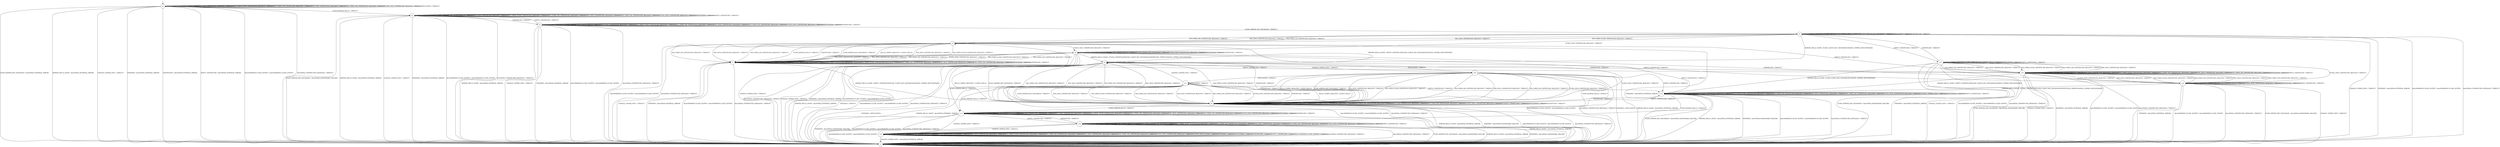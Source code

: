 digraph g {

	s0 [shape="circle" label="s0"];
	s1 [shape="circle" label="s1"];
	s2 [shape="circle" label="s2"];
	s3 [shape="circle" label="s3"];
	s4 [shape="circle" label="s4"];
	s5 [shape="circle" label="s5"];
	s6 [shape="circle" label="s6"];
	s7 [shape="circle" label="s7"];
	s8 [shape="circle" label="s8"];
	s9 [shape="circle" label="s9"];
	s10 [shape="circle" label="s10"];
	s11 [shape="circle" label="s11"];
	s12 [shape="circle" label="s12"];
	s13 [shape="circle" label="s13"];
	s14 [shape="circle" label="s14"];
	s15 [shape="circle" label="s15"];
	s16 [shape="circle" label="s16"];
	s17 [shape="circle" label="s17"];
	s18 [shape="circle" label="s18"];
	s0 -> s0 [label="HELLO_VERIFY_REQUEST / CLIENT_HELLO"];
	s0 -> s2 [label="ECDH_SERVER_HELLO / TIMEOUT"];
	s0 -> s1 [label="ECDH_SERVER_KEY_EXCHANGE / Alert(FATAL,INTERNAL_ERROR)"];
	s0 -> s0 [label="RSA_SIGN_CERTIFICATE_REQUEST / TIMEOUT"];
	s0 -> s0 [label="RSA_FIXED_ECDH_CERTIFICATE_REQUEST / TIMEOUT"];
	s0 -> s0 [label="RSA_FIXED_DH_CERTIFICATE_REQUEST / TIMEOUT"];
	s0 -> s0 [label="DSS_SIGN_CERTIFICATE_REQUEST / TIMEOUT"];
	s0 -> s0 [label="DSS_FIXED_DH_CERTIFICATE_REQUEST / TIMEOUT"];
	s0 -> s0 [label="ECDSA_SIGN_CERTIFICATE_REQUEST / TIMEOUT"];
	s0 -> s1 [label="SERVER_HELLO_DONE / Alert(FATAL,INTERNAL_ERROR)"];
	s0 -> s1 [label="CHANGE_CIPHER_SPEC / TIMEOUT"];
	s0 -> s1 [label="FINISHED / Alert(FATAL,INTERNAL_ERROR)"];
	s0 -> s0 [label="APPLICATION / TIMEOUT"];
	s0 -> s1 [label="CERTIFICATE / Alert(FATAL,INTERNAL_ERROR)"];
	s0 -> s1 [label="EMPTY_CERTIFICATE / Alert(FATAL,INTERNAL_ERROR)"];
	s0 -> s1 [label="Alert(WARNING,CLOSE_NOTIFY) / Alert(WARNING,CLOSE_NOTIFY)"];
	s0 -> s1 [label="Alert(FATAL,UNEXPECTED_MESSAGE) / TIMEOUT"];
	s1 -> s1 [label="HELLO_VERIFY_REQUEST / TIMEOUT"];
	s1 -> s1 [label="ECDH_SERVER_HELLO / TIMEOUT"];
	s1 -> s1 [label="ECDH_SERVER_KEY_EXCHANGE / TIMEOUT"];
	s1 -> s1 [label="RSA_SIGN_CERTIFICATE_REQUEST / TIMEOUT"];
	s1 -> s1 [label="RSA_FIXED_ECDH_CERTIFICATE_REQUEST / TIMEOUT"];
	s1 -> s1 [label="RSA_FIXED_DH_CERTIFICATE_REQUEST / TIMEOUT"];
	s1 -> s1 [label="DSS_SIGN_CERTIFICATE_REQUEST / TIMEOUT"];
	s1 -> s1 [label="DSS_FIXED_DH_CERTIFICATE_REQUEST / TIMEOUT"];
	s1 -> s1 [label="ECDSA_SIGN_CERTIFICATE_REQUEST / TIMEOUT"];
	s1 -> s1 [label="SERVER_HELLO_DONE / TIMEOUT"];
	s1 -> s1 [label="CHANGE_CIPHER_SPEC / TIMEOUT"];
	s1 -> s1 [label="FINISHED / TIMEOUT"];
	s1 -> s1 [label="APPLICATION / TIMEOUT"];
	s1 -> s1 [label="CERTIFICATE / TIMEOUT"];
	s1 -> s1 [label="EMPTY_CERTIFICATE / TIMEOUT"];
	s1 -> s1 [label="Alert(WARNING,CLOSE_NOTIFY) / TIMEOUT"];
	s1 -> s1 [label="Alert(FATAL,UNEXPECTED_MESSAGE) / TIMEOUT"];
	s2 -> s2 [label="HELLO_VERIFY_REQUEST / CLIENT_HELLO"];
	s2 -> s2 [label="ECDH_SERVER_HELLO / TIMEOUT"];
	s2 -> s1 [label="ECDH_SERVER_KEY_EXCHANGE / Alert(FATAL,HANDSHAKE_FAILURE)"];
	s2 -> s2 [label="RSA_SIGN_CERTIFICATE_REQUEST / TIMEOUT"];
	s2 -> s2 [label="RSA_FIXED_ECDH_CERTIFICATE_REQUEST / TIMEOUT"];
	s2 -> s2 [label="RSA_FIXED_DH_CERTIFICATE_REQUEST / TIMEOUT"];
	s2 -> s2 [label="DSS_SIGN_CERTIFICATE_REQUEST / TIMEOUT"];
	s2 -> s2 [label="DSS_FIXED_DH_CERTIFICATE_REQUEST / TIMEOUT"];
	s2 -> s2 [label="ECDSA_SIGN_CERTIFICATE_REQUEST / TIMEOUT"];
	s2 -> s1 [label="SERVER_HELLO_DONE / Alert(FATAL,INTERNAL_ERROR)"];
	s2 -> s1 [label="CHANGE_CIPHER_SPEC / TIMEOUT"];
	s2 -> s1 [label="FINISHED / Alert(FATAL,INTERNAL_ERROR)"];
	s2 -> s2 [label="APPLICATION / TIMEOUT"];
	s2 -> s3 [label="CERTIFICATE / TIMEOUT"];
	s2 -> s2 [label="EMPTY_CERTIFICATE / TIMEOUT"];
	s2 -> s1 [label="Alert(WARNING,CLOSE_NOTIFY) / Alert(WARNING,CLOSE_NOTIFY)"];
	s2 -> s1 [label="Alert(FATAL,UNEXPECTED_MESSAGE) / TIMEOUT"];
	s3 -> s3 [label="HELLO_VERIFY_REQUEST / CLIENT_HELLO"];
	s3 -> s3 [label="ECDH_SERVER_HELLO / TIMEOUT"];
	s3 -> s4 [label="ECDH_SERVER_KEY_EXCHANGE / TIMEOUT"];
	s3 -> s3 [label="RSA_SIGN_CERTIFICATE_REQUEST / TIMEOUT"];
	s3 -> s3 [label="RSA_FIXED_ECDH_CERTIFICATE_REQUEST / TIMEOUT"];
	s3 -> s3 [label="RSA_FIXED_DH_CERTIFICATE_REQUEST / TIMEOUT"];
	s3 -> s3 [label="DSS_SIGN_CERTIFICATE_REQUEST / TIMEOUT"];
	s3 -> s3 [label="DSS_FIXED_DH_CERTIFICATE_REQUEST / TIMEOUT"];
	s3 -> s3 [label="ECDSA_SIGN_CERTIFICATE_REQUEST / TIMEOUT"];
	s3 -> s1 [label="SERVER_HELLO_DONE / Alert(FATAL,INTERNAL_ERROR)"];
	s3 -> s1 [label="CHANGE_CIPHER_SPEC / TIMEOUT"];
	s3 -> s1 [label="FINISHED / Alert(FATAL,INTERNAL_ERROR)"];
	s3 -> s3 [label="APPLICATION / TIMEOUT"];
	s3 -> s3 [label="CERTIFICATE / TIMEOUT"];
	s3 -> s2 [label="EMPTY_CERTIFICATE / TIMEOUT"];
	s3 -> s1 [label="Alert(WARNING,CLOSE_NOTIFY) / Alert(WARNING,CLOSE_NOTIFY)"];
	s3 -> s1 [label="Alert(FATAL,UNEXPECTED_MESSAGE) / TIMEOUT"];
	s4 -> s4 [label="HELLO_VERIFY_REQUEST / CLIENT_HELLO"];
	s4 -> s4 [label="ECDH_SERVER_HELLO / TIMEOUT"];
	s4 -> s4 [label="ECDH_SERVER_KEY_EXCHANGE / TIMEOUT"];
	s4 -> s5 [label="RSA_SIGN_CERTIFICATE_REQUEST / TIMEOUT"];
	s4 -> s5 [label="RSA_FIXED_ECDH_CERTIFICATE_REQUEST / TIMEOUT"];
	s4 -> s5 [label="RSA_FIXED_DH_CERTIFICATE_REQUEST / TIMEOUT"];
	s4 -> s5 [label="DSS_SIGN_CERTIFICATE_REQUEST / TIMEOUT"];
	s4 -> s5 [label="DSS_FIXED_DH_CERTIFICATE_REQUEST / TIMEOUT"];
	s4 -> s6 [label="ECDSA_SIGN_CERTIFICATE_REQUEST / TIMEOUT"];
	s4 -> s9 [label="SERVER_HELLO_DONE / ECDH_CLIENT_KEY_EXCHANGE|CHANGE_CIPHER_SPEC|FINISHED"];
	s4 -> s1 [label="CHANGE_CIPHER_SPEC / TIMEOUT"];
	s4 -> s1 [label="FINISHED / Alert(FATAL,INTERNAL_ERROR)"];
	s4 -> s4 [label="APPLICATION / TIMEOUT"];
	s4 -> s4 [label="CERTIFICATE / TIMEOUT"];
	s4 -> s17 [label="EMPTY_CERTIFICATE / TIMEOUT"];
	s4 -> s1 [label="Alert(WARNING,CLOSE_NOTIFY) / Alert(WARNING,CLOSE_NOTIFY)"];
	s4 -> s1 [label="Alert(FATAL,UNEXPECTED_MESSAGE) / TIMEOUT"];
	s5 -> s7 [label="HELLO_VERIFY_REQUEST / CLIENT_HELLO"];
	s5 -> s7 [label="ECDH_SERVER_HELLO / TIMEOUT"];
	s5 -> s7 [label="ECDH_SERVER_KEY_EXCHANGE / TIMEOUT"];
	s5 -> s7 [label="RSA_SIGN_CERTIFICATE_REQUEST / TIMEOUT"];
	s5 -> s7 [label="RSA_FIXED_ECDH_CERTIFICATE_REQUEST / TIMEOUT"];
	s5 -> s7 [label="RSA_FIXED_DH_CERTIFICATE_REQUEST / TIMEOUT"];
	s5 -> s7 [label="DSS_SIGN_CERTIFICATE_REQUEST / TIMEOUT"];
	s5 -> s7 [label="DSS_FIXED_DH_CERTIFICATE_REQUEST / TIMEOUT"];
	s5 -> s6 [label="ECDSA_SIGN_CERTIFICATE_REQUEST / TIMEOUT"];
	s5 -> s9 [label="SERVER_HELLO_DONE / EMPTY_CERTIFICATE|ECDH_CLIENT_KEY_EXCHANGE|CHANGE_CIPHER_SPEC|FINISHED"];
	s5 -> s1 [label="CHANGE_CIPHER_SPEC / TIMEOUT"];
	s5 -> s1 [label="FINISHED / Alert(FATAL,INTERNAL_ERROR)"];
	s5 -> s5 [label="APPLICATION / TIMEOUT"];
	s5 -> s7 [label="CERTIFICATE / TIMEOUT"];
	s5 -> s15 [label="EMPTY_CERTIFICATE / TIMEOUT"];
	s5 -> s1 [label="Alert(WARNING,CLOSE_NOTIFY) / Alert(WARNING,CLOSE_NOTIFY)"];
	s5 -> s1 [label="Alert(FATAL,UNEXPECTED_MESSAGE) / TIMEOUT"];
	s6 -> s6 [label="HELLO_VERIFY_REQUEST / CLIENT_HELLO"];
	s6 -> s6 [label="ECDH_SERVER_HELLO / TIMEOUT"];
	s6 -> s6 [label="ECDH_SERVER_KEY_EXCHANGE / TIMEOUT"];
	s6 -> s7 [label="RSA_SIGN_CERTIFICATE_REQUEST / TIMEOUT"];
	s6 -> s7 [label="RSA_FIXED_ECDH_CERTIFICATE_REQUEST / TIMEOUT"];
	s6 -> s7 [label="RSA_FIXED_DH_CERTIFICATE_REQUEST / TIMEOUT"];
	s6 -> s7 [label="DSS_SIGN_CERTIFICATE_REQUEST / TIMEOUT"];
	s6 -> s7 [label="DSS_FIXED_DH_CERTIFICATE_REQUEST / TIMEOUT"];
	s6 -> s6 [label="ECDSA_SIGN_CERTIFICATE_REQUEST / TIMEOUT"];
	s6 -> s9 [label="SERVER_HELLO_DONE / ECDSA_CERTIFICATE|ECDH_CLIENT_KEY_EXCHANGE|CERTIFICATE_VERIFY|CHANGE_CIPHER_SPEC|FINISHED"];
	s6 -> s1 [label="CHANGE_CIPHER_SPEC / TIMEOUT"];
	s6 -> s1 [label="FINISHED / Alert(FATAL,INTERNAL_ERROR)"];
	s6 -> s6 [label="APPLICATION / TIMEOUT"];
	s6 -> s6 [label="CERTIFICATE / TIMEOUT"];
	s6 -> s16 [label="EMPTY_CERTIFICATE / TIMEOUT"];
	s6 -> s1 [label="Alert(WARNING,CLOSE_NOTIFY) / Alert(WARNING,CLOSE_NOTIFY)"];
	s6 -> s1 [label="Alert(FATAL,UNEXPECTED_MESSAGE) / TIMEOUT"];
	s7 -> s7 [label="HELLO_VERIFY_REQUEST / CLIENT_HELLO"];
	s7 -> s7 [label="ECDH_SERVER_HELLO / TIMEOUT"];
	s7 -> s7 [label="ECDH_SERVER_KEY_EXCHANGE / TIMEOUT"];
	s7 -> s7 [label="RSA_SIGN_CERTIFICATE_REQUEST / TIMEOUT"];
	s7 -> s7 [label="RSA_FIXED_ECDH_CERTIFICATE_REQUEST / TIMEOUT"];
	s7 -> s7 [label="RSA_FIXED_DH_CERTIFICATE_REQUEST / TIMEOUT"];
	s7 -> s7 [label="DSS_SIGN_CERTIFICATE_REQUEST / TIMEOUT"];
	s7 -> s7 [label="DSS_FIXED_DH_CERTIFICATE_REQUEST / TIMEOUT"];
	s7 -> s6 [label="ECDSA_SIGN_CERTIFICATE_REQUEST / TIMEOUT"];
	s7 -> s8 [label="SERVER_HELLO_DONE / EMPTY_CERTIFICATE|ECDH_CLIENT_KEY_EXCHANGE|CHANGE_CIPHER_SPEC|FINISHED"];
	s7 -> s1 [label="CHANGE_CIPHER_SPEC / TIMEOUT"];
	s7 -> s1 [label="FINISHED / Alert(FATAL,INTERNAL_ERROR)"];
	s7 -> s7 [label="APPLICATION / TIMEOUT"];
	s7 -> s7 [label="CERTIFICATE / TIMEOUT"];
	s7 -> s15 [label="EMPTY_CERTIFICATE / TIMEOUT"];
	s7 -> s1 [label="Alert(WARNING,CLOSE_NOTIFY) / Alert(WARNING,CLOSE_NOTIFY)"];
	s7 -> s1 [label="Alert(FATAL,UNEXPECTED_MESSAGE) / TIMEOUT"];
	s8 -> s8 [label="HELLO_VERIFY_REQUEST / CLIENT_HELLO"];
	s8 -> s13 [label="ECDH_SERVER_HELLO / TIMEOUT"];
	s8 -> s8 [label="ECDH_SERVER_KEY_EXCHANGE / TIMEOUT"];
	s8 -> s8 [label="RSA_SIGN_CERTIFICATE_REQUEST / TIMEOUT"];
	s8 -> s8 [label="RSA_FIXED_ECDH_CERTIFICATE_REQUEST / TIMEOUT"];
	s8 -> s8 [label="RSA_FIXED_DH_CERTIFICATE_REQUEST / TIMEOUT"];
	s8 -> s8 [label="DSS_SIGN_CERTIFICATE_REQUEST / TIMEOUT"];
	s8 -> s8 [label="DSS_FIXED_DH_CERTIFICATE_REQUEST / TIMEOUT"];
	s8 -> s8 [label="ECDSA_SIGN_CERTIFICATE_REQUEST / TIMEOUT"];
	s8 -> s1 [label="SERVER_HELLO_DONE / Alert(FATAL,INTERNAL_ERROR)"];
	s8 -> s8 [label="CHANGE_CIPHER_SPEC / TIMEOUT"];
	s8 -> s1 [label="FINISHED / Alert(FATAL,HANDSHAKE_FAILURE)"];
	s8 -> s8 [label="APPLICATION / TIMEOUT"];
	s8 -> s8 [label="CERTIFICATE / TIMEOUT"];
	s8 -> s12 [label="EMPTY_CERTIFICATE / TIMEOUT"];
	s8 -> s1 [label="Alert(WARNING,CLOSE_NOTIFY) / Alert(WARNING,CLOSE_NOTIFY)"];
	s8 -> s1 [label="Alert(FATAL,UNEXPECTED_MESSAGE) / TIMEOUT"];
	s9 -> s8 [label="HELLO_VERIFY_REQUEST / CLIENT_HELLO"];
	s9 -> s13 [label="ECDH_SERVER_HELLO / TIMEOUT"];
	s9 -> s8 [label="ECDH_SERVER_KEY_EXCHANGE / TIMEOUT"];
	s9 -> s8 [label="RSA_SIGN_CERTIFICATE_REQUEST / TIMEOUT"];
	s9 -> s8 [label="RSA_FIXED_ECDH_CERTIFICATE_REQUEST / TIMEOUT"];
	s9 -> s8 [label="RSA_FIXED_DH_CERTIFICATE_REQUEST / TIMEOUT"];
	s9 -> s8 [label="DSS_SIGN_CERTIFICATE_REQUEST / TIMEOUT"];
	s9 -> s8 [label="DSS_FIXED_DH_CERTIFICATE_REQUEST / TIMEOUT"];
	s9 -> s8 [label="ECDSA_SIGN_CERTIFICATE_REQUEST / TIMEOUT"];
	s9 -> s1 [label="SERVER_HELLO_DONE / Alert(FATAL,INTERNAL_ERROR)"];
	s9 -> s9 [label="CHANGE_CIPHER_SPEC / TIMEOUT"];
	s9 -> s1 [label="FINISHED / TIMEOUT"];
	s9 -> s10 [label="APPLICATION / TIMEOUT"];
	s9 -> s8 [label="CERTIFICATE / TIMEOUT"];
	s9 -> s12 [label="EMPTY_CERTIFICATE / TIMEOUT"];
	s9 -> s1 [label="Alert(WARNING,CLOSE_NOTIFY) / Alert(WARNING,CLOSE_NOTIFY)"];
	s9 -> s1 [label="Alert(FATAL,UNEXPECTED_MESSAGE) / TIMEOUT"];
	s10 -> s8 [label="HELLO_VERIFY_REQUEST / CLIENT_HELLO"];
	s10 -> s13 [label="ECDH_SERVER_HELLO / TIMEOUT"];
	s10 -> s8 [label="ECDH_SERVER_KEY_EXCHANGE / TIMEOUT"];
	s10 -> s8 [label="RSA_SIGN_CERTIFICATE_REQUEST / TIMEOUT"];
	s10 -> s8 [label="RSA_FIXED_ECDH_CERTIFICATE_REQUEST / TIMEOUT"];
	s10 -> s8 [label="RSA_FIXED_DH_CERTIFICATE_REQUEST / TIMEOUT"];
	s10 -> s8 [label="DSS_SIGN_CERTIFICATE_REQUEST / TIMEOUT"];
	s10 -> s8 [label="DSS_FIXED_DH_CERTIFICATE_REQUEST / TIMEOUT"];
	s10 -> s8 [label="ECDSA_SIGN_CERTIFICATE_REQUEST / TIMEOUT"];
	s10 -> s1 [label="SERVER_HELLO_DONE / Alert(FATAL,INTERNAL_ERROR)"];
	s10 -> s9 [label="CHANGE_CIPHER_SPEC / TIMEOUT"];
	s10 -> s1 [label="FINISHED / APPLICATION"];
	s10 -> s11 [label="APPLICATION / TIMEOUT"];
	s10 -> s8 [label="CERTIFICATE / TIMEOUT"];
	s10 -> s12 [label="EMPTY_CERTIFICATE / TIMEOUT"];
	s10 -> s1 [label="Alert(WARNING,CLOSE_NOTIFY) / Alert(WARNING,CLOSE_NOTIFY)"];
	s10 -> s1 [label="Alert(FATAL,UNEXPECTED_MESSAGE) / TIMEOUT"];
	s11 -> s8 [label="HELLO_VERIFY_REQUEST / CLIENT_HELLO"];
	s11 -> s13 [label="ECDH_SERVER_HELLO / TIMEOUT"];
	s11 -> s8 [label="ECDH_SERVER_KEY_EXCHANGE / TIMEOUT"];
	s11 -> s8 [label="RSA_SIGN_CERTIFICATE_REQUEST / TIMEOUT"];
	s11 -> s8 [label="RSA_FIXED_ECDH_CERTIFICATE_REQUEST / TIMEOUT"];
	s11 -> s8 [label="RSA_FIXED_DH_CERTIFICATE_REQUEST / TIMEOUT"];
	s11 -> s8 [label="DSS_SIGN_CERTIFICATE_REQUEST / TIMEOUT"];
	s11 -> s8 [label="DSS_FIXED_DH_CERTIFICATE_REQUEST / TIMEOUT"];
	s11 -> s8 [label="ECDSA_SIGN_CERTIFICATE_REQUEST / TIMEOUT"];
	s11 -> s1 [label="SERVER_HELLO_DONE / Alert(FATAL,INTERNAL_ERROR)"];
	s11 -> s9 [label="CHANGE_CIPHER_SPEC / TIMEOUT"];
	s11 -> s1 [label="FINISHED / APPLICATION+"];
	s11 -> s11 [label="APPLICATION / TIMEOUT"];
	s11 -> s8 [label="CERTIFICATE / TIMEOUT"];
	s11 -> s12 [label="EMPTY_CERTIFICATE / TIMEOUT"];
	s11 -> s1 [label="Alert(WARNING,CLOSE_NOTIFY) / Alert(WARNING,CLOSE_NOTIFY)"];
	s11 -> s1 [label="Alert(FATAL,UNEXPECTED_MESSAGE) / TIMEOUT"];
	s12 -> s12 [label="HELLO_VERIFY_REQUEST / CLIENT_HELLO"];
	s12 -> s18 [label="ECDH_SERVER_HELLO / TIMEOUT"];
	s12 -> s1 [label="ECDH_SERVER_KEY_EXCHANGE / Alert(FATAL,HANDSHAKE_FAILURE)"];
	s12 -> s12 [label="RSA_SIGN_CERTIFICATE_REQUEST / TIMEOUT"];
	s12 -> s12 [label="RSA_FIXED_ECDH_CERTIFICATE_REQUEST / TIMEOUT"];
	s12 -> s12 [label="RSA_FIXED_DH_CERTIFICATE_REQUEST / TIMEOUT"];
	s12 -> s12 [label="DSS_SIGN_CERTIFICATE_REQUEST / TIMEOUT"];
	s12 -> s12 [label="DSS_FIXED_DH_CERTIFICATE_REQUEST / TIMEOUT"];
	s12 -> s12 [label="ECDSA_SIGN_CERTIFICATE_REQUEST / TIMEOUT"];
	s12 -> s1 [label="SERVER_HELLO_DONE / Alert(FATAL,INTERNAL_ERROR)"];
	s12 -> s12 [label="CHANGE_CIPHER_SPEC / TIMEOUT"];
	s12 -> s1 [label="FINISHED / Alert(FATAL,HANDSHAKE_FAILURE)"];
	s12 -> s12 [label="APPLICATION / TIMEOUT"];
	s12 -> s8 [label="CERTIFICATE / TIMEOUT"];
	s12 -> s12 [label="EMPTY_CERTIFICATE / TIMEOUT"];
	s12 -> s1 [label="Alert(WARNING,CLOSE_NOTIFY) / Alert(WARNING,CLOSE_NOTIFY)"];
	s12 -> s1 [label="Alert(FATAL,UNEXPECTED_MESSAGE) / TIMEOUT"];
	s13 -> s13 [label="HELLO_VERIFY_REQUEST / CLIENT_HELLO"];
	s13 -> s13 [label="ECDH_SERVER_HELLO / TIMEOUT"];
	s13 -> s13 [label="ECDH_SERVER_KEY_EXCHANGE / TIMEOUT"];
	s13 -> s13 [label="RSA_SIGN_CERTIFICATE_REQUEST / TIMEOUT"];
	s13 -> s13 [label="RSA_FIXED_ECDH_CERTIFICATE_REQUEST / TIMEOUT"];
	s13 -> s13 [label="RSA_FIXED_DH_CERTIFICATE_REQUEST / TIMEOUT"];
	s13 -> s13 [label="DSS_SIGN_CERTIFICATE_REQUEST / TIMEOUT"];
	s13 -> s13 [label="DSS_FIXED_DH_CERTIFICATE_REQUEST / TIMEOUT"];
	s13 -> s13 [label="ECDSA_SIGN_CERTIFICATE_REQUEST / TIMEOUT"];
	s13 -> s1 [label="SERVER_HELLO_DONE / Alert(FATAL,INTERNAL_ERROR)"];
	s13 -> s14 [label="CHANGE_CIPHER_SPEC / TIMEOUT"];
	s13 -> s1 [label="FINISHED / Alert(FATAL,HANDSHAKE_FAILURE)"];
	s13 -> s13 [label="APPLICATION / TIMEOUT"];
	s13 -> s13 [label="CERTIFICATE / TIMEOUT"];
	s13 -> s18 [label="EMPTY_CERTIFICATE / TIMEOUT"];
	s13 -> s1 [label="Alert(WARNING,CLOSE_NOTIFY) / Alert(WARNING,CLOSE_NOTIFY)"];
	s13 -> s1 [label="Alert(FATAL,UNEXPECTED_MESSAGE) / TIMEOUT"];
	s14 -> s14 [label="HELLO_VERIFY_REQUEST / TIMEOUT"];
	s14 -> s14 [label="ECDH_SERVER_HELLO / TIMEOUT"];
	s14 -> s14 [label="ECDH_SERVER_KEY_EXCHANGE / TIMEOUT"];
	s14 -> s14 [label="RSA_SIGN_CERTIFICATE_REQUEST / TIMEOUT"];
	s14 -> s14 [label="RSA_FIXED_ECDH_CERTIFICATE_REQUEST / TIMEOUT"];
	s14 -> s14 [label="RSA_FIXED_DH_CERTIFICATE_REQUEST / TIMEOUT"];
	s14 -> s14 [label="DSS_SIGN_CERTIFICATE_REQUEST / TIMEOUT"];
	s14 -> s14 [label="DSS_FIXED_DH_CERTIFICATE_REQUEST / TIMEOUT"];
	s14 -> s14 [label="ECDSA_SIGN_CERTIFICATE_REQUEST / TIMEOUT"];
	s14 -> s14 [label="SERVER_HELLO_DONE / TIMEOUT"];
	s14 -> s1 [label="CHANGE_CIPHER_SPEC / Alert(FATAL,INTERNAL_ERROR)"];
	s14 -> s14 [label="FINISHED / TIMEOUT"];
	s14 -> s14 [label="APPLICATION / TIMEOUT"];
	s14 -> s14 [label="CERTIFICATE / TIMEOUT"];
	s14 -> s14 [label="EMPTY_CERTIFICATE / TIMEOUT"];
	s14 -> s14 [label="Alert(WARNING,CLOSE_NOTIFY) / TIMEOUT"];
	s14 -> s14 [label="Alert(FATAL,UNEXPECTED_MESSAGE) / TIMEOUT"];
	s15 -> s15 [label="HELLO_VERIFY_REQUEST / CLIENT_HELLO"];
	s15 -> s15 [label="ECDH_SERVER_HELLO / TIMEOUT"];
	s15 -> s1 [label="ECDH_SERVER_KEY_EXCHANGE / Alert(FATAL,HANDSHAKE_FAILURE)"];
	s15 -> s15 [label="RSA_SIGN_CERTIFICATE_REQUEST / TIMEOUT"];
	s15 -> s15 [label="RSA_FIXED_ECDH_CERTIFICATE_REQUEST / TIMEOUT"];
	s15 -> s15 [label="RSA_FIXED_DH_CERTIFICATE_REQUEST / TIMEOUT"];
	s15 -> s15 [label="DSS_SIGN_CERTIFICATE_REQUEST / TIMEOUT"];
	s15 -> s15 [label="DSS_FIXED_DH_CERTIFICATE_REQUEST / TIMEOUT"];
	s15 -> s16 [label="ECDSA_SIGN_CERTIFICATE_REQUEST / TIMEOUT"];
	s15 -> s12 [label="SERVER_HELLO_DONE / EMPTY_CERTIFICATE|ECDH_CLIENT_KEY_EXCHANGE|CHANGE_CIPHER_SPEC|FINISHED"];
	s15 -> s1 [label="CHANGE_CIPHER_SPEC / TIMEOUT"];
	s15 -> s1 [label="FINISHED / Alert(FATAL,INTERNAL_ERROR)"];
	s15 -> s15 [label="APPLICATION / TIMEOUT"];
	s15 -> s7 [label="CERTIFICATE / TIMEOUT"];
	s15 -> s15 [label="EMPTY_CERTIFICATE / TIMEOUT"];
	s15 -> s1 [label="Alert(WARNING,CLOSE_NOTIFY) / Alert(WARNING,CLOSE_NOTIFY)"];
	s15 -> s1 [label="Alert(FATAL,UNEXPECTED_MESSAGE) / TIMEOUT"];
	s16 -> s16 [label="HELLO_VERIFY_REQUEST / CLIENT_HELLO"];
	s16 -> s16 [label="ECDH_SERVER_HELLO / TIMEOUT"];
	s16 -> s1 [label="ECDH_SERVER_KEY_EXCHANGE / Alert(FATAL,HANDSHAKE_FAILURE)"];
	s16 -> s15 [label="RSA_SIGN_CERTIFICATE_REQUEST / TIMEOUT"];
	s16 -> s15 [label="RSA_FIXED_ECDH_CERTIFICATE_REQUEST / TIMEOUT"];
	s16 -> s15 [label="RSA_FIXED_DH_CERTIFICATE_REQUEST / TIMEOUT"];
	s16 -> s15 [label="DSS_SIGN_CERTIFICATE_REQUEST / TIMEOUT"];
	s16 -> s15 [label="DSS_FIXED_DH_CERTIFICATE_REQUEST / TIMEOUT"];
	s16 -> s16 [label="ECDSA_SIGN_CERTIFICATE_REQUEST / TIMEOUT"];
	s16 -> s12 [label="SERVER_HELLO_DONE / ECDSA_CERTIFICATE|ECDH_CLIENT_KEY_EXCHANGE|CERTIFICATE_VERIFY|CHANGE_CIPHER_SPEC|FINISHED"];
	s16 -> s1 [label="CHANGE_CIPHER_SPEC / TIMEOUT"];
	s16 -> s1 [label="FINISHED / Alert(FATAL,INTERNAL_ERROR)"];
	s16 -> s16 [label="APPLICATION / TIMEOUT"];
	s16 -> s6 [label="CERTIFICATE / TIMEOUT"];
	s16 -> s16 [label="EMPTY_CERTIFICATE / TIMEOUT"];
	s16 -> s1 [label="Alert(WARNING,CLOSE_NOTIFY) / Alert(WARNING,CLOSE_NOTIFY)"];
	s16 -> s1 [label="Alert(FATAL,UNEXPECTED_MESSAGE) / TIMEOUT"];
	s17 -> s17 [label="HELLO_VERIFY_REQUEST / CLIENT_HELLO"];
	s17 -> s17 [label="ECDH_SERVER_HELLO / TIMEOUT"];
	s17 -> s1 [label="ECDH_SERVER_KEY_EXCHANGE / Alert(FATAL,HANDSHAKE_FAILURE)"];
	s17 -> s15 [label="RSA_SIGN_CERTIFICATE_REQUEST / TIMEOUT"];
	s17 -> s15 [label="RSA_FIXED_ECDH_CERTIFICATE_REQUEST / TIMEOUT"];
	s17 -> s15 [label="RSA_FIXED_DH_CERTIFICATE_REQUEST / TIMEOUT"];
	s17 -> s15 [label="DSS_SIGN_CERTIFICATE_REQUEST / TIMEOUT"];
	s17 -> s15 [label="DSS_FIXED_DH_CERTIFICATE_REQUEST / TIMEOUT"];
	s17 -> s16 [label="ECDSA_SIGN_CERTIFICATE_REQUEST / TIMEOUT"];
	s17 -> s12 [label="SERVER_HELLO_DONE / ECDH_CLIENT_KEY_EXCHANGE|CHANGE_CIPHER_SPEC|FINISHED"];
	s17 -> s1 [label="CHANGE_CIPHER_SPEC / TIMEOUT"];
	s17 -> s1 [label="FINISHED / Alert(FATAL,INTERNAL_ERROR)"];
	s17 -> s17 [label="APPLICATION / TIMEOUT"];
	s17 -> s4 [label="CERTIFICATE / TIMEOUT"];
	s17 -> s17 [label="EMPTY_CERTIFICATE / TIMEOUT"];
	s17 -> s1 [label="Alert(WARNING,CLOSE_NOTIFY) / Alert(WARNING,CLOSE_NOTIFY)"];
	s17 -> s1 [label="Alert(FATAL,UNEXPECTED_MESSAGE) / TIMEOUT"];
	s18 -> s18 [label="HELLO_VERIFY_REQUEST / CLIENT_HELLO"];
	s18 -> s18 [label="ECDH_SERVER_HELLO / TIMEOUT"];
	s18 -> s1 [label="ECDH_SERVER_KEY_EXCHANGE / Alert(FATAL,HANDSHAKE_FAILURE)"];
	s18 -> s18 [label="RSA_SIGN_CERTIFICATE_REQUEST / TIMEOUT"];
	s18 -> s18 [label="RSA_FIXED_ECDH_CERTIFICATE_REQUEST / TIMEOUT"];
	s18 -> s18 [label="RSA_FIXED_DH_CERTIFICATE_REQUEST / TIMEOUT"];
	s18 -> s18 [label="DSS_SIGN_CERTIFICATE_REQUEST / TIMEOUT"];
	s18 -> s18 [label="DSS_FIXED_DH_CERTIFICATE_REQUEST / TIMEOUT"];
	s18 -> s18 [label="ECDSA_SIGN_CERTIFICATE_REQUEST / TIMEOUT"];
	s18 -> s1 [label="SERVER_HELLO_DONE / Alert(FATAL,INTERNAL_ERROR)"];
	s18 -> s14 [label="CHANGE_CIPHER_SPEC / TIMEOUT"];
	s18 -> s1 [label="FINISHED / Alert(FATAL,HANDSHAKE_FAILURE)"];
	s18 -> s18 [label="APPLICATION / TIMEOUT"];
	s18 -> s13 [label="CERTIFICATE / TIMEOUT"];
	s18 -> s18 [label="EMPTY_CERTIFICATE / TIMEOUT"];
	s18 -> s1 [label="Alert(WARNING,CLOSE_NOTIFY) / Alert(WARNING,CLOSE_NOTIFY)"];
	s18 -> s1 [label="Alert(FATAL,UNEXPECTED_MESSAGE) / TIMEOUT"];

__start0 [label="" shape="none" width="0" height="0"];
__start0 -> s0;

}
